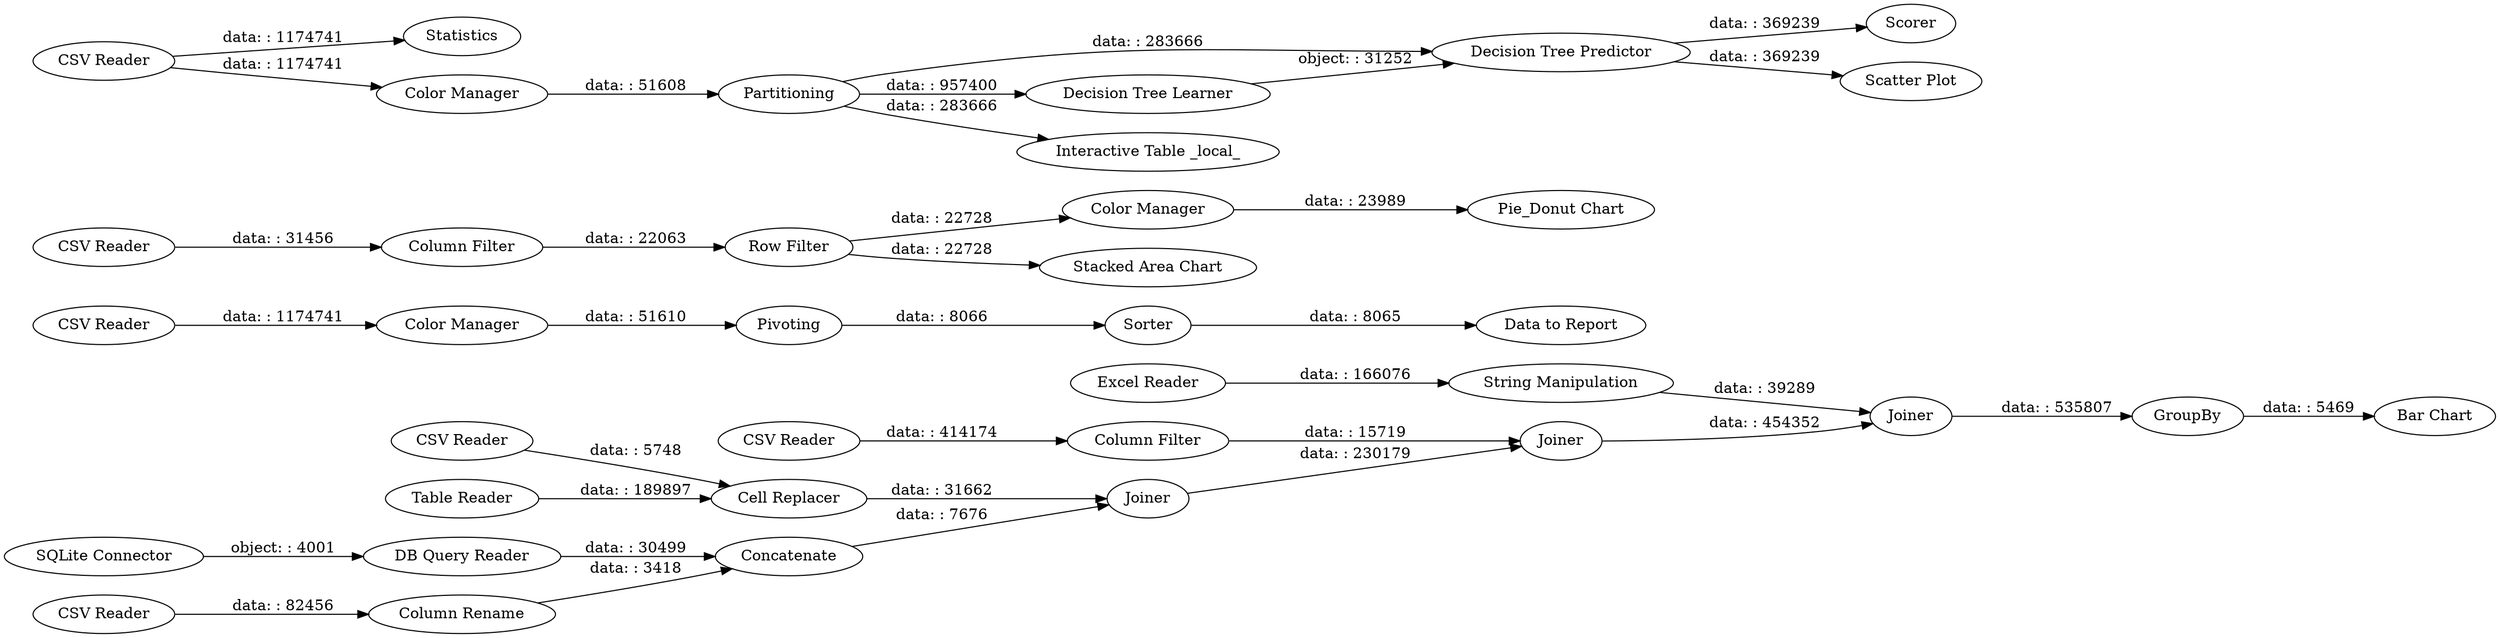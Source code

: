digraph {
	"-3917437147470985374_156" [label="Column Rename"]
	"-3917437147470985374_278" [label="CSV Reader"]
	"-3917437147470985374_275" [label="CSV Reader"]
	"-3917437147470985374_271" [label=Joiner]
	"-3917437147470985374_272" [label=Joiner]
	"-3917437147470985374_280" [label="Excel Reader"]
	"-3917437147470985374_15" [label=Sorter]
	"-3917437147470985374_244" [label=GroupBy]
	"-3917437147470985374_6" [label="Color Manager"]
	"-3917437147470985374_4" [label="Decision Tree Predictor"]
	"-3917437147470985374_17" [label=Pivoting]
	"-3917437147470985374_5" [label=Partitioning]
	"-3917437147470985374_282" [label="CSV Reader"]
	"-3917437147470985374_16" [label="Data to Report"]
	"-3917437147470985374_11" [label="CSV Reader"]
	"-3917437147470985374_263" [label="Column Filter"]
	"-3917437147470985374_143" [label=Concatenate]
	"-3917437147470985374_255" [label="Bar Chart"]
	"-3917437147470985374_10" [label="Decision Tree Learner"]
	"-3917437147470985374_3" [label="Row Filter"]
	"-3917437147470985374_284" [label="Pie_Donut Chart"]
	"-3917437147470985374_9" [label=Statistics]
	"-3917437147470985374_2" [label="Color Manager"]
	"-3917437147470985374_240" [label="String Manipulation"]
	"-3917437147470985374_277" [label="Table Reader"]
	"-3917437147470985374_283" [label="Stacked Area Chart"]
	"-3917437147470985374_276" [label="SQLite Connector"]
	"-3917437147470985374_279" [label="CSV Reader"]
	"-3917437147470985374_12" [label=Scorer]
	"-3917437147470985374_281" [label="Color Manager"]
	"-3917437147470985374_261" [label="DB Query Reader"]
	"-3917437147470985374_129" [label="Cell Replacer"]
	"-3917437147470985374_273" [label=Joiner]
	"-3917437147470985374_7" [label="Interactive Table _local_"]
	"-3917437147470985374_287" [label="CSV Reader"]
	"-3917437147470985374_13" [label="Scatter Plot"]
	"-3917437147470985374_286" [label="Column Filter"]
	"-3917437147470985374_11" -> "-3917437147470985374_9" [label="data: : 1174741"]
	"-3917437147470985374_281" -> "-3917437147470985374_17" [label="data: : 51610"]
	"-3917437147470985374_2" -> "-3917437147470985374_5" [label="data: : 51608"]
	"-3917437147470985374_271" -> "-3917437147470985374_272" [label="data: : 230179"]
	"-3917437147470985374_276" -> "-3917437147470985374_261" [label="object: : 4001"]
	"-3917437147470985374_244" -> "-3917437147470985374_255" [label="data: : 5469"]
	"-3917437147470985374_277" -> "-3917437147470985374_129" [label="data: : 189897"]
	"-3917437147470985374_17" -> "-3917437147470985374_15" [label="data: : 8066"]
	"-3917437147470985374_261" -> "-3917437147470985374_143" [label="data: : 30499"]
	"-3917437147470985374_156" -> "-3917437147470985374_143" [label="data: : 3418"]
	"-3917437147470985374_4" -> "-3917437147470985374_13" [label="data: : 369239"]
	"-3917437147470985374_5" -> "-3917437147470985374_7" [label="data: : 283666"]
	"-3917437147470985374_4" -> "-3917437147470985374_12" [label="data: : 369239"]
	"-3917437147470985374_272" -> "-3917437147470985374_273" [label="data: : 454352"]
	"-3917437147470985374_10" -> "-3917437147470985374_4" [label="object: : 31252"]
	"-3917437147470985374_240" -> "-3917437147470985374_273" [label="data: : 39289"]
	"-3917437147470985374_282" -> "-3917437147470985374_281" [label="data: : 1174741"]
	"-3917437147470985374_3" -> "-3917437147470985374_6" [label="data: : 22728"]
	"-3917437147470985374_6" -> "-3917437147470985374_284" [label="data: : 23989"]
	"-3917437147470985374_15" -> "-3917437147470985374_16" [label="data: : 8065"]
	"-3917437147470985374_11" -> "-3917437147470985374_2" [label="data: : 1174741"]
	"-3917437147470985374_5" -> "-3917437147470985374_10" [label="data: : 957400"]
	"-3917437147470985374_5" -> "-3917437147470985374_4" [label="data: : 283666"]
	"-3917437147470985374_143" -> "-3917437147470985374_271" [label="data: : 7676"]
	"-3917437147470985374_279" -> "-3917437147470985374_263" [label="data: : 414174"]
	"-3917437147470985374_280" -> "-3917437147470985374_240" [label="data: : 166076"]
	"-3917437147470985374_278" -> "-3917437147470985374_129" [label="data: : 5748"]
	"-3917437147470985374_275" -> "-3917437147470985374_156" [label="data: : 82456"]
	"-3917437147470985374_129" -> "-3917437147470985374_271" [label="data: : 31662"]
	"-3917437147470985374_273" -> "-3917437147470985374_244" [label="data: : 535807"]
	"-3917437147470985374_287" -> "-3917437147470985374_286" [label="data: : 31456"]
	"-3917437147470985374_286" -> "-3917437147470985374_3" [label="data: : 22063"]
	"-3917437147470985374_263" -> "-3917437147470985374_272" [label="data: : 15719"]
	"-3917437147470985374_3" -> "-3917437147470985374_283" [label="data: : 22728"]
	rankdir=LR
}
